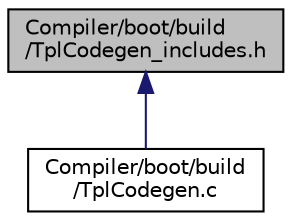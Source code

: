 digraph "Compiler/boot/build/TplCodegen_includes.h"
{
  edge [fontname="Helvetica",fontsize="10",labelfontname="Helvetica",labelfontsize="10"];
  node [fontname="Helvetica",fontsize="10",shape=record];
  Node9 [label="Compiler/boot/build\l/TplCodegen_includes.h",height=0.2,width=0.4,color="black", fillcolor="grey75", style="filled", fontcolor="black"];
  Node9 -> Node10 [dir="back",color="midnightblue",fontsize="10",style="solid",fontname="Helvetica"];
  Node10 [label="Compiler/boot/build\l/TplCodegen.c",height=0.2,width=0.4,color="black", fillcolor="white", style="filled",URL="$d4/d84/_tpl_codegen_8c.html"];
}
